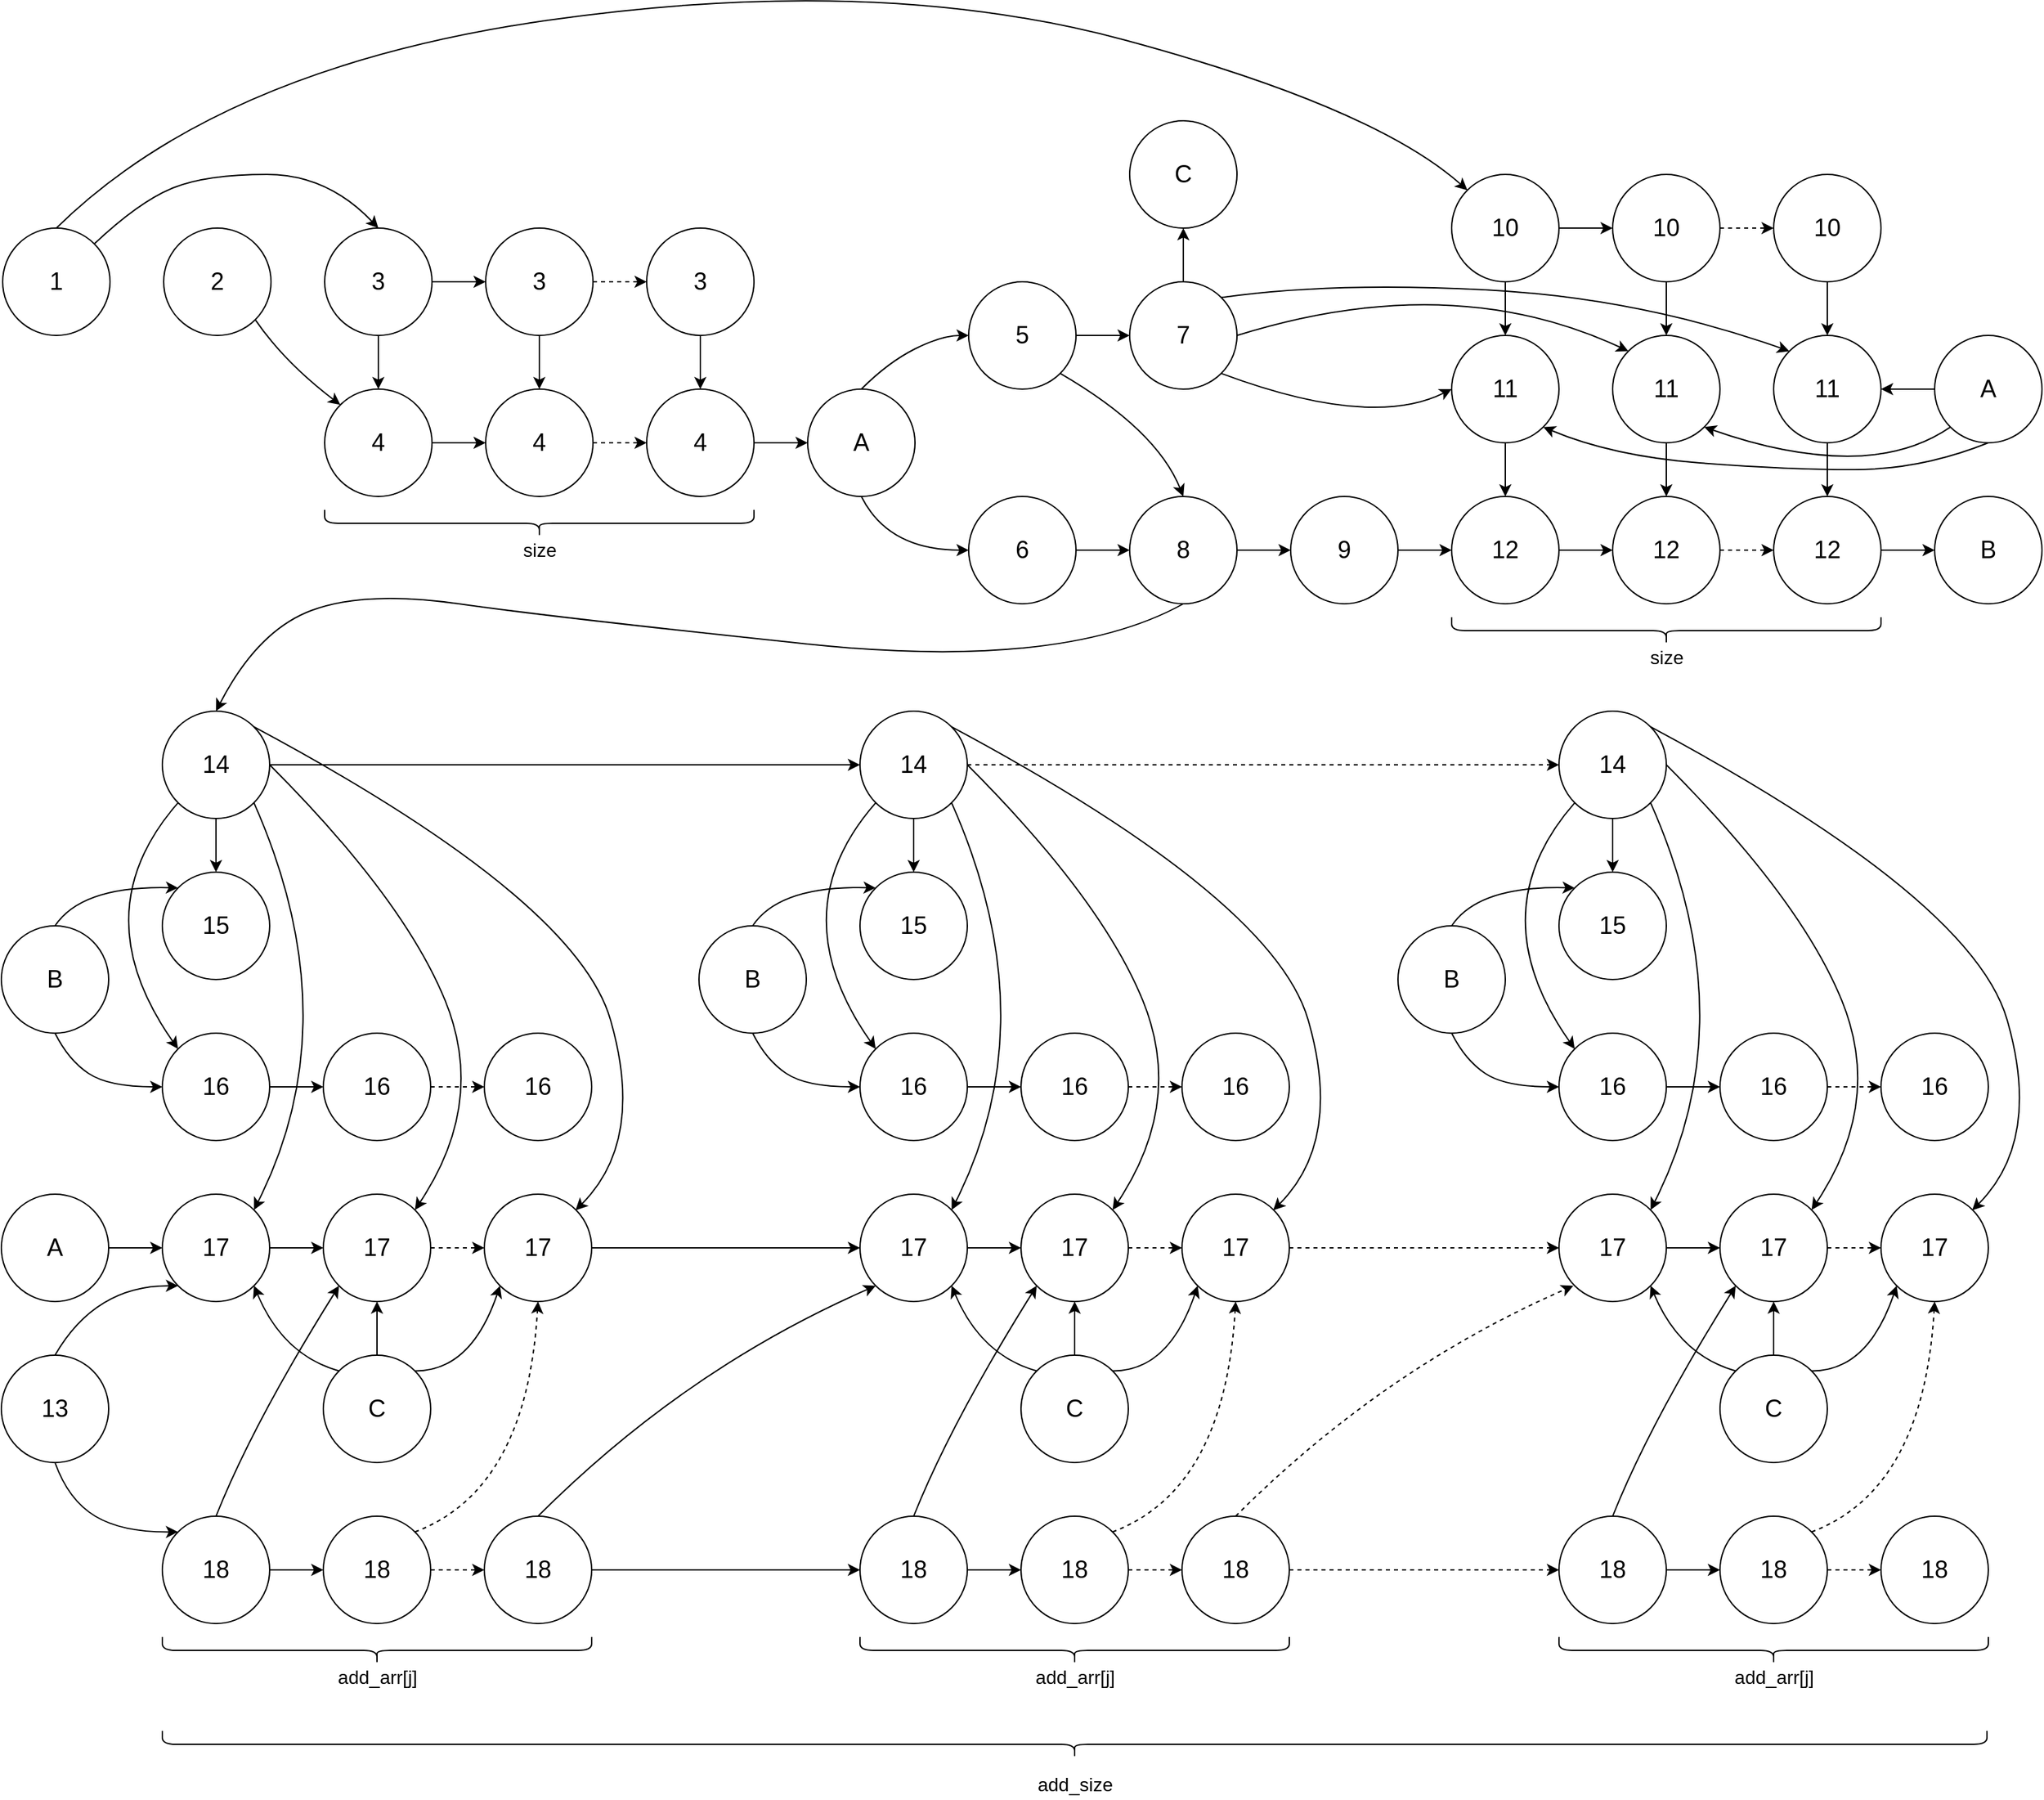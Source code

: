 <mxfile>
    <diagram id="mjE3_6x84lr5K6ycvyX4" name="Page-1">
        <mxGraphModel dx="1122" dy="555" grid="1" gridSize="10" guides="1" tooltips="1" connect="1" arrows="1" fold="1" page="1" pageScale="1" pageWidth="1654" pageHeight="2336" math="0" shadow="0">
            <root>
                <mxCell id="0"/>
                <mxCell id="1" parent="0"/>
                <mxCell id="4" value="&lt;font style=&quot;font-size: 18px&quot;&gt;1&lt;/font&gt;" style="ellipse;whiteSpace=wrap;html=1;aspect=fixed;strokeWidth=1;" vertex="1" parent="1">
                    <mxGeometry x="68" y="480" width="80" height="80" as="geometry"/>
                </mxCell>
                <mxCell id="6" value="&lt;font style=&quot;font-size: 18px&quot;&gt;2&lt;/font&gt;" style="ellipse;whiteSpace=wrap;html=1;aspect=fixed;strokeWidth=1;" vertex="1" parent="1">
                    <mxGeometry x="188" y="480" width="80" height="80" as="geometry"/>
                </mxCell>
                <mxCell id="60" style="edgeStyle=orthogonalEdgeStyle;rounded=0;orthogonalLoop=1;jettySize=auto;html=1;exitX=0.5;exitY=1;exitDx=0;exitDy=0;entryX=0.5;entryY=0;entryDx=0;entryDy=0;" edge="1" parent="1" source="7" target="12">
                    <mxGeometry relative="1" as="geometry"/>
                </mxCell>
                <mxCell id="64" style="edgeStyle=orthogonalEdgeStyle;rounded=0;orthogonalLoop=1;jettySize=auto;html=1;exitX=1;exitY=0.5;exitDx=0;exitDy=0;entryX=0;entryY=0.5;entryDx=0;entryDy=0;" edge="1" parent="1" source="7" target="56">
                    <mxGeometry relative="1" as="geometry"/>
                </mxCell>
                <mxCell id="7" value="&lt;font style=&quot;font-size: 18px&quot;&gt;3&lt;/font&gt;" style="ellipse;whiteSpace=wrap;html=1;aspect=fixed;strokeWidth=1;" vertex="1" parent="1">
                    <mxGeometry x="308" y="480" width="80" height="80" as="geometry"/>
                </mxCell>
                <mxCell id="61" style="edgeStyle=orthogonalEdgeStyle;rounded=0;orthogonalLoop=1;jettySize=auto;html=1;exitX=1;exitY=0.5;exitDx=0;exitDy=0;" edge="1" parent="1" source="12" target="57">
                    <mxGeometry relative="1" as="geometry"/>
                </mxCell>
                <mxCell id="12" value="&lt;font style=&quot;font-size: 18px&quot;&gt;4&lt;/font&gt;" style="ellipse;whiteSpace=wrap;html=1;aspect=fixed;strokeWidth=1;" vertex="1" parent="1">
                    <mxGeometry x="308" y="600" width="80" height="80" as="geometry"/>
                </mxCell>
                <mxCell id="77" style="edgeStyle=orthogonalEdgeStyle;rounded=0;orthogonalLoop=1;jettySize=auto;html=1;exitX=1;exitY=0.5;exitDx=0;exitDy=0;entryX=0;entryY=0.5;entryDx=0;entryDy=0;" edge="1" parent="1" source="15" target="20">
                    <mxGeometry relative="1" as="geometry"/>
                </mxCell>
                <mxCell id="15" value="&lt;font style=&quot;font-size: 18px&quot;&gt;5&lt;/font&gt;" style="ellipse;whiteSpace=wrap;html=1;aspect=fixed;strokeWidth=1;" vertex="1" parent="1">
                    <mxGeometry x="788" y="520" width="80" height="80" as="geometry"/>
                </mxCell>
                <mxCell id="78" style="edgeStyle=orthogonalEdgeStyle;rounded=0;orthogonalLoop=1;jettySize=auto;html=1;entryX=0;entryY=0.5;entryDx=0;entryDy=0;" edge="1" parent="1" source="17" target="25">
                    <mxGeometry relative="1" as="geometry"/>
                </mxCell>
                <mxCell id="17" value="&lt;font style=&quot;font-size: 18px&quot;&gt;6&lt;/font&gt;" style="ellipse;whiteSpace=wrap;html=1;aspect=fixed;strokeWidth=1;" vertex="1" parent="1">
                    <mxGeometry x="788" y="680" width="80" height="80" as="geometry"/>
                </mxCell>
                <mxCell id="137" style="edgeStyle=orthogonalEdgeStyle;rounded=0;orthogonalLoop=1;jettySize=auto;html=1;exitX=0.5;exitY=0;exitDx=0;exitDy=0;entryX=0.5;entryY=1;entryDx=0;entryDy=0;" edge="1" parent="1" source="20" target="136">
                    <mxGeometry relative="1" as="geometry"/>
                </mxCell>
                <mxCell id="20" value="&lt;font style=&quot;font-size: 18px&quot;&gt;7&lt;/font&gt;" style="ellipse;whiteSpace=wrap;html=1;aspect=fixed;strokeWidth=1;" vertex="1" parent="1">
                    <mxGeometry x="908" y="520" width="80" height="80" as="geometry"/>
                </mxCell>
                <mxCell id="101" style="edgeStyle=orthogonalEdgeStyle;rounded=0;orthogonalLoop=1;jettySize=auto;html=1;exitX=1;exitY=0.5;exitDx=0;exitDy=0;entryX=0;entryY=0.5;entryDx=0;entryDy=0;" edge="1" parent="1" source="22" target="32">
                    <mxGeometry relative="1" as="geometry"/>
                </mxCell>
                <mxCell id="22" value="&lt;font style=&quot;font-size: 18px&quot;&gt;9&lt;/font&gt;" style="ellipse;whiteSpace=wrap;html=1;aspect=fixed;strokeWidth=1;" vertex="1" parent="1">
                    <mxGeometry x="1028" y="680" width="80" height="80" as="geometry"/>
                </mxCell>
                <mxCell id="82" style="edgeStyle=orthogonalEdgeStyle;rounded=0;orthogonalLoop=1;jettySize=auto;html=1;exitX=1;exitY=0.5;exitDx=0;exitDy=0;entryX=0;entryY=0.5;entryDx=0;entryDy=0;" edge="1" parent="1" source="25" target="22">
                    <mxGeometry relative="1" as="geometry"/>
                </mxCell>
                <mxCell id="25" value="&lt;font style=&quot;font-size: 18px&quot;&gt;8&lt;/font&gt;" style="ellipse;whiteSpace=wrap;html=1;aspect=fixed;strokeWidth=1;" vertex="1" parent="1">
                    <mxGeometry x="908" y="680" width="80" height="80" as="geometry"/>
                </mxCell>
                <mxCell id="83" style="edgeStyle=orthogonalEdgeStyle;rounded=0;orthogonalLoop=1;jettySize=auto;html=1;exitX=0.5;exitY=1;exitDx=0;exitDy=0;entryX=0.5;entryY=0;entryDx=0;entryDy=0;" edge="1" parent="1" source="27" target="29">
                    <mxGeometry relative="1" as="geometry"/>
                </mxCell>
                <mxCell id="95" style="edgeStyle=orthogonalEdgeStyle;rounded=0;orthogonalLoop=1;jettySize=auto;html=1;exitX=1;exitY=0.5;exitDx=0;exitDy=0;entryX=0;entryY=0.5;entryDx=0;entryDy=0;" edge="1" parent="1" source="27" target="86">
                    <mxGeometry relative="1" as="geometry"/>
                </mxCell>
                <mxCell id="27" value="&lt;font style=&quot;font-size: 18px&quot;&gt;10&lt;/font&gt;" style="ellipse;whiteSpace=wrap;html=1;aspect=fixed;strokeWidth=1;" vertex="1" parent="1">
                    <mxGeometry x="1148" y="440" width="80" height="80" as="geometry"/>
                </mxCell>
                <mxCell id="84" style="edgeStyle=orthogonalEdgeStyle;rounded=0;orthogonalLoop=1;jettySize=auto;html=1;exitX=0.5;exitY=1;exitDx=0;exitDy=0;entryX=0.5;entryY=0;entryDx=0;entryDy=0;" edge="1" parent="1" source="29" target="32">
                    <mxGeometry relative="1" as="geometry"/>
                </mxCell>
                <mxCell id="29" value="&lt;font style=&quot;font-size: 18px&quot;&gt;11&lt;/font&gt;" style="ellipse;whiteSpace=wrap;html=1;aspect=fixed;strokeWidth=1;" vertex="1" parent="1">
                    <mxGeometry x="1148" y="560" width="80" height="80" as="geometry"/>
                </mxCell>
                <mxCell id="97" style="edgeStyle=orthogonalEdgeStyle;rounded=0;orthogonalLoop=1;jettySize=auto;html=1;exitX=1;exitY=0.5;exitDx=0;exitDy=0;entryX=0;entryY=0.5;entryDx=0;entryDy=0;" edge="1" parent="1" source="32" target="89">
                    <mxGeometry relative="1" as="geometry"/>
                </mxCell>
                <mxCell id="32" value="&lt;font style=&quot;font-size: 18px&quot;&gt;12&lt;/font&gt;" style="ellipse;whiteSpace=wrap;html=1;aspect=fixed;strokeWidth=1;" vertex="1" parent="1">
                    <mxGeometry x="1148" y="680" width="80" height="80" as="geometry"/>
                </mxCell>
                <mxCell id="124" style="edgeStyle=orthogonalEdgeStyle;rounded=0;orthogonalLoop=1;jettySize=auto;html=1;exitX=0.5;exitY=1;exitDx=0;exitDy=0;entryX=0.5;entryY=0;entryDx=0;entryDy=0;" edge="1" parent="1" source="36" target="40">
                    <mxGeometry relative="1" as="geometry"/>
                </mxCell>
                <mxCell id="203" style="edgeStyle=orthogonalEdgeStyle;rounded=0;orthogonalLoop=1;jettySize=auto;html=1;exitX=1;exitY=0.5;exitDx=0;exitDy=0;entryX=0;entryY=0.5;entryDx=0;entryDy=0;" edge="1" parent="1" source="36" target="166">
                    <mxGeometry relative="1" as="geometry"/>
                </mxCell>
                <mxCell id="36" value="&lt;font style=&quot;font-size: 18px&quot;&gt;14&lt;/font&gt;" style="ellipse;whiteSpace=wrap;html=1;aspect=fixed;strokeWidth=1;" vertex="1" parent="1">
                    <mxGeometry x="187" y="840" width="80" height="80" as="geometry"/>
                </mxCell>
                <mxCell id="39" value="&lt;font style=&quot;font-size: 18px&quot;&gt;13&lt;/font&gt;" style="ellipse;whiteSpace=wrap;html=1;aspect=fixed;strokeWidth=1;" vertex="1" parent="1">
                    <mxGeometry x="67" y="1320" width="80" height="80" as="geometry"/>
                </mxCell>
                <mxCell id="40" value="&lt;font style=&quot;font-size: 18px&quot;&gt;15&lt;/font&gt;" style="ellipse;whiteSpace=wrap;html=1;aspect=fixed;strokeWidth=1;" vertex="1" parent="1">
                    <mxGeometry x="187" y="960" width="80" height="80" as="geometry"/>
                </mxCell>
                <mxCell id="147" style="edgeStyle=orthogonalEdgeStyle;rounded=0;orthogonalLoop=1;jettySize=auto;html=1;exitX=1;exitY=0.5;exitDx=0;exitDy=0;entryX=0;entryY=0.5;entryDx=0;entryDy=0;" edge="1" parent="1" source="41" target="145">
                    <mxGeometry relative="1" as="geometry"/>
                </mxCell>
                <mxCell id="41" value="&lt;font style=&quot;font-size: 18px&quot;&gt;16&lt;/font&gt;" style="ellipse;whiteSpace=wrap;html=1;aspect=fixed;strokeWidth=1;" vertex="1" parent="1">
                    <mxGeometry x="187" y="1080" width="80" height="80" as="geometry"/>
                </mxCell>
                <mxCell id="133" style="edgeStyle=orthogonalEdgeStyle;rounded=0;orthogonalLoop=1;jettySize=auto;html=1;exitX=1;exitY=0.5;exitDx=0;exitDy=0;entryX=0;entryY=0.5;entryDx=0;entryDy=0;" edge="1" parent="1" source="42" target="126">
                    <mxGeometry relative="1" as="geometry"/>
                </mxCell>
                <mxCell id="42" value="&lt;font style=&quot;font-size: 18px&quot;&gt;17&lt;/font&gt;" style="ellipse;whiteSpace=wrap;html=1;aspect=fixed;strokeWidth=1;" vertex="1" parent="1">
                    <mxGeometry x="187" y="1200" width="80" height="80" as="geometry"/>
                </mxCell>
                <mxCell id="156" style="edgeStyle=orthogonalEdgeStyle;rounded=0;orthogonalLoop=1;jettySize=auto;html=1;exitX=1;exitY=0.5;exitDx=0;exitDy=0;entryX=0;entryY=0.5;entryDx=0;entryDy=0;" edge="1" parent="1" source="43" target="127">
                    <mxGeometry relative="1" as="geometry"/>
                </mxCell>
                <mxCell id="43" value="&lt;font style=&quot;font-size: 18px&quot;&gt;18&lt;/font&gt;" style="ellipse;whiteSpace=wrap;html=1;aspect=fixed;strokeWidth=1;" vertex="1" parent="1">
                    <mxGeometry x="187" y="1440" width="80" height="80" as="geometry"/>
                </mxCell>
                <mxCell id="63" style="edgeStyle=orthogonalEdgeStyle;rounded=0;orthogonalLoop=1;jettySize=auto;html=1;exitX=0.5;exitY=1;exitDx=0;exitDy=0;entryX=0.5;entryY=0;entryDx=0;entryDy=0;" edge="1" parent="1" source="56" target="57">
                    <mxGeometry relative="1" as="geometry"/>
                </mxCell>
                <mxCell id="65" style="edgeStyle=orthogonalEdgeStyle;rounded=0;orthogonalLoop=1;jettySize=auto;html=1;exitX=1;exitY=0.5;exitDx=0;exitDy=0;entryX=0;entryY=0.5;entryDx=0;entryDy=0;dashed=1;" edge="1" parent="1" source="56" target="58">
                    <mxGeometry relative="1" as="geometry"/>
                </mxCell>
                <mxCell id="56" value="&lt;font style=&quot;font-size: 18px&quot;&gt;3&lt;/font&gt;" style="ellipse;whiteSpace=wrap;html=1;aspect=fixed;strokeWidth=1;" vertex="1" parent="1">
                    <mxGeometry x="428" y="480" width="80" height="80" as="geometry"/>
                </mxCell>
                <mxCell id="66" style="edgeStyle=orthogonalEdgeStyle;rounded=0;orthogonalLoop=1;jettySize=auto;html=1;exitX=1;exitY=0.5;exitDx=0;exitDy=0;entryX=0;entryY=0.5;entryDx=0;entryDy=0;dashed=1;" edge="1" parent="1" source="57" target="59">
                    <mxGeometry relative="1" as="geometry"/>
                </mxCell>
                <mxCell id="57" value="&lt;font style=&quot;font-size: 18px&quot;&gt;4&lt;/font&gt;" style="ellipse;whiteSpace=wrap;html=1;aspect=fixed;strokeWidth=1;" vertex="1" parent="1">
                    <mxGeometry x="428" y="600" width="80" height="80" as="geometry"/>
                </mxCell>
                <mxCell id="62" style="edgeStyle=orthogonalEdgeStyle;rounded=0;orthogonalLoop=1;jettySize=auto;html=1;exitX=0.5;exitY=1;exitDx=0;exitDy=0;entryX=0.5;entryY=0;entryDx=0;entryDy=0;" edge="1" parent="1" source="58" target="59">
                    <mxGeometry relative="1" as="geometry"/>
                </mxCell>
                <mxCell id="58" value="&lt;font style=&quot;font-size: 18px&quot;&gt;3&lt;/font&gt;" style="ellipse;whiteSpace=wrap;html=1;aspect=fixed;strokeWidth=1;" vertex="1" parent="1">
                    <mxGeometry x="548" y="480" width="80" height="80" as="geometry"/>
                </mxCell>
                <mxCell id="71" style="edgeStyle=orthogonalEdgeStyle;rounded=0;orthogonalLoop=1;jettySize=auto;html=1;exitX=1;exitY=0.5;exitDx=0;exitDy=0;entryX=0;entryY=0.5;entryDx=0;entryDy=0;" edge="1" parent="1" source="59" target="70">
                    <mxGeometry relative="1" as="geometry"/>
                </mxCell>
                <mxCell id="59" value="&lt;font style=&quot;font-size: 18px&quot;&gt;4&lt;/font&gt;" style="ellipse;whiteSpace=wrap;html=1;aspect=fixed;strokeWidth=1;" vertex="1" parent="1">
                    <mxGeometry x="548" y="600" width="80" height="80" as="geometry"/>
                </mxCell>
                <mxCell id="67" value="" style="shape=curlyBracket;whiteSpace=wrap;html=1;rounded=1;direction=north;" vertex="1" parent="1">
                    <mxGeometry x="308" y="690" width="320" height="20" as="geometry"/>
                </mxCell>
                <mxCell id="68" value="&lt;font style=&quot;font-size: 14px&quot;&gt;size&lt;/font&gt;" style="text;html=1;align=center;verticalAlign=middle;resizable=0;points=[];autosize=1;strokeColor=none;" vertex="1" parent="1">
                    <mxGeometry x="448" y="710" width="40" height="20" as="geometry"/>
                </mxCell>
                <mxCell id="69" value="" style="curved=1;endArrow=classic;html=1;entryX=0;entryY=0;entryDx=0;entryDy=0;exitX=1;exitY=1;exitDx=0;exitDy=0;" edge="1" parent="1" source="6" target="12">
                    <mxGeometry width="50" height="50" relative="1" as="geometry">
                        <mxPoint x="218" y="680" as="sourcePoint"/>
                        <mxPoint x="268" y="630" as="targetPoint"/>
                        <Array as="points">
                            <mxPoint x="278" y="580"/>
                        </Array>
                    </mxGeometry>
                </mxCell>
                <mxCell id="70" value="&lt;span style=&quot;font-size: 18px&quot;&gt;A&lt;/span&gt;" style="ellipse;whiteSpace=wrap;html=1;aspect=fixed;strokeWidth=1;" vertex="1" parent="1">
                    <mxGeometry x="668" y="600" width="80" height="80" as="geometry"/>
                </mxCell>
                <mxCell id="73" value="" style="curved=1;endArrow=classic;html=1;entryX=0.5;entryY=0;entryDx=0;entryDy=0;exitX=1;exitY=0;exitDx=0;exitDy=0;" edge="1" parent="1" source="4" target="7">
                    <mxGeometry width="50" height="50" relative="1" as="geometry">
                        <mxPoint x="150" y="492" as="sourcePoint"/>
                        <mxPoint x="206.436" y="453.436" as="targetPoint"/>
                        <Array as="points">
                            <mxPoint x="170" y="460"/>
                            <mxPoint x="220" y="440"/>
                            <mxPoint x="310" y="440"/>
                        </Array>
                    </mxGeometry>
                </mxCell>
                <mxCell id="132" style="edgeStyle=orthogonalEdgeStyle;rounded=0;orthogonalLoop=1;jettySize=auto;html=1;exitX=1;exitY=0.5;exitDx=0;exitDy=0;entryX=0;entryY=0.5;entryDx=0;entryDy=0;" edge="1" parent="1" source="74" target="42">
                    <mxGeometry relative="1" as="geometry"/>
                </mxCell>
                <mxCell id="74" value="&lt;span style=&quot;font-size: 18px&quot;&gt;A&lt;/span&gt;" style="ellipse;whiteSpace=wrap;html=1;aspect=fixed;strokeWidth=1;" vertex="1" parent="1">
                    <mxGeometry x="67" y="1200" width="80" height="80" as="geometry"/>
                </mxCell>
                <mxCell id="75" value="" style="curved=1;endArrow=classic;html=1;entryX=0;entryY=0.5;entryDx=0;entryDy=0;exitX=0.5;exitY=0;exitDx=0;exitDy=0;" edge="1" parent="1" source="70" target="15">
                    <mxGeometry width="50" height="50" relative="1" as="geometry">
                        <mxPoint x="688" y="490" as="sourcePoint"/>
                        <mxPoint x="928" y="490" as="targetPoint"/>
                        <Array as="points">
                            <mxPoint x="728" y="580"/>
                            <mxPoint x="768" y="560"/>
                        </Array>
                    </mxGeometry>
                </mxCell>
                <mxCell id="76" value="" style="curved=1;endArrow=classic;html=1;entryX=0;entryY=0.5;entryDx=0;entryDy=0;exitX=0.5;exitY=1;exitDx=0;exitDy=0;" edge="1" parent="1" source="70" target="17">
                    <mxGeometry width="50" height="50" relative="1" as="geometry">
                        <mxPoint x="708" y="750" as="sourcePoint"/>
                        <mxPoint x="788" y="710" as="targetPoint"/>
                        <Array as="points">
                            <mxPoint x="728" y="720"/>
                        </Array>
                    </mxGeometry>
                </mxCell>
                <mxCell id="81" value="" style="curved=1;endArrow=classic;html=1;entryX=0.5;entryY=0;entryDx=0;entryDy=0;exitX=1;exitY=1;exitDx=0;exitDy=0;" edge="1" parent="1" source="15" target="25">
                    <mxGeometry width="50" height="50" relative="1" as="geometry">
                        <mxPoint x="908" y="650" as="sourcePoint"/>
                        <mxPoint x="988" y="610" as="targetPoint"/>
                        <Array as="points">
                            <mxPoint x="928" y="630"/>
                        </Array>
                    </mxGeometry>
                </mxCell>
                <mxCell id="85" style="edgeStyle=orthogonalEdgeStyle;rounded=0;orthogonalLoop=1;jettySize=auto;html=1;exitX=0.5;exitY=1;exitDx=0;exitDy=0;entryX=0.5;entryY=0;entryDx=0;entryDy=0;" edge="1" parent="1" source="86" target="88">
                    <mxGeometry relative="1" as="geometry"/>
                </mxCell>
                <mxCell id="96" style="edgeStyle=orthogonalEdgeStyle;rounded=0;orthogonalLoop=1;jettySize=auto;html=1;exitX=1;exitY=0.5;exitDx=0;exitDy=0;entryX=0;entryY=0.5;entryDx=0;entryDy=0;dashed=1;" edge="1" parent="1" source="86" target="91">
                    <mxGeometry relative="1" as="geometry"/>
                </mxCell>
                <mxCell id="86" value="&lt;font style=&quot;font-size: 18px&quot;&gt;10&lt;/font&gt;" style="ellipse;whiteSpace=wrap;html=1;aspect=fixed;strokeWidth=1;" vertex="1" parent="1">
                    <mxGeometry x="1268" y="440" width="80" height="80" as="geometry"/>
                </mxCell>
                <mxCell id="87" style="edgeStyle=orthogonalEdgeStyle;rounded=0;orthogonalLoop=1;jettySize=auto;html=1;exitX=0.5;exitY=1;exitDx=0;exitDy=0;entryX=0.5;entryY=0;entryDx=0;entryDy=0;" edge="1" parent="1" source="88" target="89">
                    <mxGeometry relative="1" as="geometry"/>
                </mxCell>
                <mxCell id="88" value="&lt;font style=&quot;font-size: 18px&quot;&gt;11&lt;/font&gt;" style="ellipse;whiteSpace=wrap;html=1;aspect=fixed;strokeWidth=1;" vertex="1" parent="1">
                    <mxGeometry x="1268" y="560" width="80" height="80" as="geometry"/>
                </mxCell>
                <mxCell id="98" style="edgeStyle=orthogonalEdgeStyle;rounded=0;orthogonalLoop=1;jettySize=auto;html=1;exitX=1;exitY=0.5;exitDx=0;exitDy=0;entryX=0;entryY=0.5;entryDx=0;entryDy=0;dashed=1;" edge="1" parent="1" source="89" target="94">
                    <mxGeometry relative="1" as="geometry"/>
                </mxCell>
                <mxCell id="89" value="&lt;font style=&quot;font-size: 18px&quot;&gt;12&lt;/font&gt;" style="ellipse;whiteSpace=wrap;html=1;aspect=fixed;strokeWidth=1;" vertex="1" parent="1">
                    <mxGeometry x="1268" y="680" width="80" height="80" as="geometry"/>
                </mxCell>
                <mxCell id="90" style="edgeStyle=orthogonalEdgeStyle;rounded=0;orthogonalLoop=1;jettySize=auto;html=1;exitX=0.5;exitY=1;exitDx=0;exitDy=0;entryX=0.5;entryY=0;entryDx=0;entryDy=0;" edge="1" parent="1" source="91" target="93">
                    <mxGeometry relative="1" as="geometry"/>
                </mxCell>
                <mxCell id="91" value="&lt;font style=&quot;font-size: 18px&quot;&gt;10&lt;/font&gt;" style="ellipse;whiteSpace=wrap;html=1;aspect=fixed;strokeWidth=1;" vertex="1" parent="1">
                    <mxGeometry x="1388" y="440" width="80" height="80" as="geometry"/>
                </mxCell>
                <mxCell id="92" style="edgeStyle=orthogonalEdgeStyle;rounded=0;orthogonalLoop=1;jettySize=auto;html=1;exitX=0.5;exitY=1;exitDx=0;exitDy=0;entryX=0.5;entryY=0;entryDx=0;entryDy=0;" edge="1" parent="1" source="93" target="94">
                    <mxGeometry relative="1" as="geometry"/>
                </mxCell>
                <mxCell id="93" value="&lt;font style=&quot;font-size: 18px&quot;&gt;11&lt;/font&gt;" style="ellipse;whiteSpace=wrap;html=1;aspect=fixed;strokeWidth=1;" vertex="1" parent="1">
                    <mxGeometry x="1388" y="560" width="80" height="80" as="geometry"/>
                </mxCell>
                <mxCell id="100" style="edgeStyle=orthogonalEdgeStyle;rounded=0;orthogonalLoop=1;jettySize=auto;html=1;exitX=1;exitY=0.5;exitDx=0;exitDy=0;entryX=0;entryY=0.5;entryDx=0;entryDy=0;" edge="1" parent="1" source="94" target="99">
                    <mxGeometry relative="1" as="geometry"/>
                </mxCell>
                <mxCell id="94" value="&lt;font style=&quot;font-size: 18px&quot;&gt;12&lt;/font&gt;" style="ellipse;whiteSpace=wrap;html=1;aspect=fixed;strokeWidth=1;" vertex="1" parent="1">
                    <mxGeometry x="1388" y="680" width="80" height="80" as="geometry"/>
                </mxCell>
                <mxCell id="99" value="&lt;span style=&quot;font-size: 18px&quot;&gt;B&lt;/span&gt;" style="ellipse;whiteSpace=wrap;html=1;aspect=fixed;strokeWidth=1;" vertex="1" parent="1">
                    <mxGeometry x="1508" y="680" width="80" height="80" as="geometry"/>
                </mxCell>
                <mxCell id="102" value="" style="shape=curlyBracket;whiteSpace=wrap;html=1;rounded=1;direction=north;" vertex="1" parent="1">
                    <mxGeometry x="1148" y="770" width="320" height="20" as="geometry"/>
                </mxCell>
                <mxCell id="103" value="&lt;font style=&quot;font-size: 14px&quot;&gt;size&lt;/font&gt;" style="text;html=1;align=center;verticalAlign=middle;resizable=0;points=[];autosize=1;strokeColor=none;" vertex="1" parent="1">
                    <mxGeometry x="1288" y="790" width="40" height="20" as="geometry"/>
                </mxCell>
                <mxCell id="104" value="" style="curved=1;endArrow=classic;html=1;entryX=0;entryY=0;entryDx=0;entryDy=0;exitX=0.5;exitY=0;exitDx=0;exitDy=0;" edge="1" parent="1" source="4" target="27">
                    <mxGeometry width="50" height="50" relative="1" as="geometry">
                        <mxPoint x="740" y="588.28" as="sourcePoint"/>
                        <mxPoint x="980" y="588.28" as="targetPoint"/>
                        <Array as="points">
                            <mxPoint x="230" y="360"/>
                            <mxPoint x="720" y="290"/>
                            <mxPoint x="1090" y="390"/>
                        </Array>
                    </mxGeometry>
                </mxCell>
                <mxCell id="108" style="edgeStyle=orthogonalEdgeStyle;rounded=0;orthogonalLoop=1;jettySize=auto;html=1;exitX=0;exitY=0.5;exitDx=0;exitDy=0;entryX=1;entryY=0.5;entryDx=0;entryDy=0;" edge="1" parent="1" source="107" target="93">
                    <mxGeometry relative="1" as="geometry"/>
                </mxCell>
                <mxCell id="107" value="&lt;span style=&quot;font-size: 18px&quot;&gt;A&lt;/span&gt;" style="ellipse;whiteSpace=wrap;html=1;aspect=fixed;strokeWidth=1;" vertex="1" parent="1">
                    <mxGeometry x="1508" y="560" width="80" height="80" as="geometry"/>
                </mxCell>
                <mxCell id="110" value="" style="curved=1;endArrow=classic;html=1;entryX=1;entryY=1;entryDx=0;entryDy=0;exitX=0;exitY=1;exitDx=0;exitDy=0;" edge="1" parent="1" source="107" target="88">
                    <mxGeometry width="50" height="50" relative="1" as="geometry">
                        <mxPoint x="1488.004" y="650.004" as="sourcePoint"/>
                        <mxPoint x="1579.72" y="741.72" as="targetPoint"/>
                        <Array as="points">
                            <mxPoint x="1488" y="650"/>
                            <mxPoint x="1398" y="650"/>
                        </Array>
                    </mxGeometry>
                </mxCell>
                <mxCell id="111" value="" style="curved=1;endArrow=classic;html=1;entryX=1;entryY=1;entryDx=0;entryDy=0;exitX=0.5;exitY=1;exitDx=0;exitDy=0;" edge="1" parent="1" source="107" target="29">
                    <mxGeometry width="50" height="50" relative="1" as="geometry">
                        <mxPoint x="1529.716" y="638.284" as="sourcePoint"/>
                        <mxPoint x="1358" y="610" as="targetPoint"/>
                        <Array as="points">
                            <mxPoint x="1498" y="660"/>
                            <mxPoint x="1398" y="660"/>
                            <mxPoint x="1268" y="650"/>
                        </Array>
                    </mxGeometry>
                </mxCell>
                <mxCell id="113" value="" style="curved=1;endArrow=classic;html=1;entryX=0;entryY=0;entryDx=0;entryDy=0;exitX=1;exitY=0;exitDx=0;exitDy=0;" edge="1" parent="1" source="20" target="93">
                    <mxGeometry width="50" height="50" relative="1" as="geometry">
                        <mxPoint x="1002.004" y="540.004" as="sourcePoint"/>
                        <mxPoint x="1093.72" y="631.72" as="targetPoint"/>
                        <Array as="points">
                            <mxPoint x="1058" y="520"/>
                            <mxPoint x="1288" y="532"/>
                        </Array>
                    </mxGeometry>
                </mxCell>
                <mxCell id="115" value="" style="curved=1;endArrow=classic;html=1;entryX=0;entryY=0;entryDx=0;entryDy=0;exitX=1;exitY=0.5;exitDx=0;exitDy=0;" edge="1" parent="1" source="20" target="88">
                    <mxGeometry width="50" height="50" relative="1" as="geometry">
                        <mxPoint x="1008" y="630" as="sourcePoint"/>
                        <mxPoint x="1099.716" y="721.716" as="targetPoint"/>
                        <Array as="points">
                            <mxPoint x="1148" y="510"/>
                        </Array>
                    </mxGeometry>
                </mxCell>
                <mxCell id="117" value="" style="curved=1;endArrow=classic;html=1;entryX=0;entryY=0.5;entryDx=0;entryDy=0;exitX=1;exitY=1;exitDx=0;exitDy=0;" edge="1" parent="1" source="20" target="29">
                    <mxGeometry width="50" height="50" relative="1" as="geometry">
                        <mxPoint x="1016.284" y="588.284" as="sourcePoint"/>
                        <mxPoint x="1108" y="680" as="targetPoint"/>
                        <Array as="points">
                            <mxPoint x="1088" y="630"/>
                        </Array>
                    </mxGeometry>
                </mxCell>
                <mxCell id="125" value="&lt;span style=&quot;font-size: 18px&quot;&gt;B&lt;/span&gt;" style="ellipse;whiteSpace=wrap;html=1;aspect=fixed;strokeWidth=1;" vertex="1" parent="1">
                    <mxGeometry x="67" y="1000" width="80" height="80" as="geometry"/>
                </mxCell>
                <mxCell id="135" style="edgeStyle=orthogonalEdgeStyle;rounded=0;orthogonalLoop=1;jettySize=auto;html=1;exitX=1;exitY=0.5;exitDx=0;exitDy=0;entryX=0;entryY=0.5;entryDx=0;entryDy=0;dashed=1;" edge="1" parent="1" source="126" target="128">
                    <mxGeometry relative="1" as="geometry"/>
                </mxCell>
                <mxCell id="126" value="&lt;font style=&quot;font-size: 18px&quot;&gt;17&lt;/font&gt;" style="ellipse;whiteSpace=wrap;html=1;aspect=fixed;strokeWidth=1;" vertex="1" parent="1">
                    <mxGeometry x="307" y="1200" width="80" height="80" as="geometry"/>
                </mxCell>
                <mxCell id="157" style="edgeStyle=orthogonalEdgeStyle;rounded=0;orthogonalLoop=1;jettySize=auto;html=1;exitX=1;exitY=0.5;exitDx=0;exitDy=0;entryX=0;entryY=0.5;entryDx=0;entryDy=0;dashed=1;" edge="1" parent="1" source="127" target="129">
                    <mxGeometry relative="1" as="geometry"/>
                </mxCell>
                <mxCell id="127" value="&lt;font style=&quot;font-size: 18px&quot;&gt;18&lt;/font&gt;" style="ellipse;whiteSpace=wrap;html=1;aspect=fixed;strokeWidth=1;" vertex="1" parent="1">
                    <mxGeometry x="307" y="1440" width="80" height="80" as="geometry"/>
                </mxCell>
                <mxCell id="204" style="edgeStyle=orthogonalEdgeStyle;rounded=0;orthogonalLoop=1;jettySize=auto;html=1;exitX=1;exitY=0.5;exitDx=0;exitDy=0;entryX=0;entryY=0.5;entryDx=0;entryDy=0;" edge="1" parent="1" source="128" target="172">
                    <mxGeometry relative="1" as="geometry"/>
                </mxCell>
                <mxCell id="128" value="&lt;font style=&quot;font-size: 18px&quot;&gt;17&lt;/font&gt;" style="ellipse;whiteSpace=wrap;html=1;aspect=fixed;strokeWidth=1;" vertex="1" parent="1">
                    <mxGeometry x="427" y="1200" width="80" height="80" as="geometry"/>
                </mxCell>
                <mxCell id="206" style="edgeStyle=orthogonalEdgeStyle;rounded=0;orthogonalLoop=1;jettySize=auto;html=1;exitX=1;exitY=0.5;exitDx=0;exitDy=0;entryX=0;entryY=0.5;entryDx=0;entryDy=0;" edge="1" parent="1" source="129" target="174">
                    <mxGeometry relative="1" as="geometry"/>
                </mxCell>
                <mxCell id="129" value="&lt;font style=&quot;font-size: 18px&quot;&gt;18&lt;/font&gt;" style="ellipse;whiteSpace=wrap;html=1;aspect=fixed;strokeWidth=1;" vertex="1" parent="1">
                    <mxGeometry x="427" y="1440" width="80" height="80" as="geometry"/>
                </mxCell>
                <mxCell id="130" value="" style="shape=curlyBracket;whiteSpace=wrap;html=1;rounded=1;direction=north;" vertex="1" parent="1">
                    <mxGeometry x="187" y="1530" width="320" height="20" as="geometry"/>
                </mxCell>
                <mxCell id="131" value="&lt;font style=&quot;font-size: 14px&quot;&gt;add_arr[j]&lt;/font&gt;" style="text;html=1;align=center;verticalAlign=middle;resizable=0;points=[];autosize=1;strokeColor=none;" vertex="1" parent="1">
                    <mxGeometry x="312" y="1550" width="70" height="20" as="geometry"/>
                </mxCell>
                <mxCell id="136" value="&lt;span style=&quot;font-size: 18px&quot;&gt;C&lt;/span&gt;" style="ellipse;whiteSpace=wrap;html=1;aspect=fixed;strokeWidth=1;" vertex="1" parent="1">
                    <mxGeometry x="908" y="400" width="80" height="80" as="geometry"/>
                </mxCell>
                <mxCell id="141" style="edgeStyle=orthogonalEdgeStyle;rounded=0;orthogonalLoop=1;jettySize=auto;html=1;exitX=0.5;exitY=0;exitDx=0;exitDy=0;entryX=0.5;entryY=1;entryDx=0;entryDy=0;" edge="1" parent="1" source="138" target="126">
                    <mxGeometry relative="1" as="geometry"/>
                </mxCell>
                <mxCell id="138" value="&lt;span style=&quot;font-size: 18px&quot;&gt;C&lt;/span&gt;" style="ellipse;whiteSpace=wrap;html=1;aspect=fixed;strokeWidth=1;" vertex="1" parent="1">
                    <mxGeometry x="307" y="1320" width="80" height="80" as="geometry"/>
                </mxCell>
                <mxCell id="140" value="" style="curved=1;endArrow=classic;html=1;entryX=1;entryY=1;entryDx=0;entryDy=0;exitX=0;exitY=0;exitDx=0;exitDy=0;" edge="1" parent="1" source="138" target="42">
                    <mxGeometry width="50" height="50" relative="1" as="geometry">
                        <mxPoint x="237" y="1350" as="sourcePoint"/>
                        <mxPoint x="317" y="1390" as="targetPoint"/>
                        <Array as="points">
                            <mxPoint x="277" y="1320"/>
                        </Array>
                    </mxGeometry>
                </mxCell>
                <mxCell id="142" value="" style="curved=1;endArrow=classic;html=1;entryX=0;entryY=1;entryDx=0;entryDy=0;exitX=1;exitY=0;exitDx=0;exitDy=0;" edge="1" parent="1" source="138" target="128">
                    <mxGeometry width="50" height="50" relative="1" as="geometry">
                        <mxPoint x="480.43" y="1363.43" as="sourcePoint"/>
                        <mxPoint x="416.999" y="1299.999" as="targetPoint"/>
                        <Array as="points">
                            <mxPoint x="417" y="1332"/>
                        </Array>
                    </mxGeometry>
                </mxCell>
                <mxCell id="144" value="" style="curved=1;endArrow=classic;html=1;entryX=0;entryY=0;entryDx=0;entryDy=0;exitX=0;exitY=1;exitDx=0;exitDy=0;" edge="1" parent="1" source="36" target="41">
                    <mxGeometry width="50" height="50" relative="1" as="geometry">
                        <mxPoint x="137" y="990" as="sourcePoint"/>
                        <mxPoint x="73.569" y="926.569" as="targetPoint"/>
                        <Array as="points">
                            <mxPoint x="127" y="990"/>
                        </Array>
                    </mxGeometry>
                </mxCell>
                <mxCell id="148" style="edgeStyle=orthogonalEdgeStyle;rounded=0;orthogonalLoop=1;jettySize=auto;html=1;exitX=1;exitY=0.5;exitDx=0;exitDy=0;entryX=0;entryY=0.5;entryDx=0;entryDy=0;dashed=1;" edge="1" parent="1" source="145" target="146">
                    <mxGeometry relative="1" as="geometry"/>
                </mxCell>
                <mxCell id="145" value="&lt;font style=&quot;font-size: 18px&quot;&gt;16&lt;/font&gt;" style="ellipse;whiteSpace=wrap;html=1;aspect=fixed;strokeWidth=1;" vertex="1" parent="1">
                    <mxGeometry x="307" y="1080" width="80" height="80" as="geometry"/>
                </mxCell>
                <mxCell id="146" value="&lt;font style=&quot;font-size: 18px&quot;&gt;16&lt;/font&gt;" style="ellipse;whiteSpace=wrap;html=1;aspect=fixed;strokeWidth=1;" vertex="1" parent="1">
                    <mxGeometry x="427" y="1080" width="80" height="80" as="geometry"/>
                </mxCell>
                <mxCell id="150" value="" style="curved=1;endArrow=classic;html=1;exitX=1;exitY=1;exitDx=0;exitDy=0;entryX=1;entryY=0;entryDx=0;entryDy=0;" edge="1" parent="1" source="36" target="42">
                    <mxGeometry width="50" height="50" relative="1" as="geometry">
                        <mxPoint x="297" y="1000" as="sourcePoint"/>
                        <mxPoint x="255" y="1220" as="targetPoint"/>
                        <Array as="points">
                            <mxPoint x="327" y="1070"/>
                        </Array>
                    </mxGeometry>
                </mxCell>
                <mxCell id="154" value="" style="curved=1;endArrow=classic;html=1;entryX=0;entryY=1;entryDx=0;entryDy=0;exitX=0.5;exitY=0;exitDx=0;exitDy=0;" edge="1" parent="1" source="39" target="42">
                    <mxGeometry width="50" height="50" relative="1" as="geometry">
                        <mxPoint x="187" y="1350" as="sourcePoint"/>
                        <mxPoint x="123.569" y="1286.569" as="targetPoint"/>
                        <Array as="points">
                            <mxPoint x="137" y="1268"/>
                        </Array>
                    </mxGeometry>
                </mxCell>
                <mxCell id="155" value="" style="curved=1;endArrow=classic;html=1;entryX=0;entryY=0;entryDx=0;entryDy=0;exitX=0.5;exitY=1;exitDx=0;exitDy=0;" edge="1" parent="1" source="39" target="43">
                    <mxGeometry width="50" height="50" relative="1" as="geometry">
                        <mxPoint x="87" y="1480" as="sourcePoint"/>
                        <mxPoint x="178.716" y="1428.284" as="targetPoint"/>
                        <Array as="points">
                            <mxPoint x="117" y="1428"/>
                            <mxPoint x="157" y="1452"/>
                        </Array>
                    </mxGeometry>
                </mxCell>
                <mxCell id="158" value="" style="curved=1;endArrow=classic;html=1;exitX=1;exitY=0;exitDx=0;exitDy=0;dashed=1;" edge="1" parent="1" source="127">
                    <mxGeometry width="50" height="50" relative="1" as="geometry">
                        <mxPoint x="417" y="1420" as="sourcePoint"/>
                        <mxPoint x="467" y="1280" as="targetPoint"/>
                        <Array as="points">
                            <mxPoint x="458.716" y="1420.284"/>
                        </Array>
                    </mxGeometry>
                </mxCell>
                <mxCell id="159" value="" style="curved=1;endArrow=classic;html=1;exitX=0.5;exitY=0;exitDx=0;exitDy=0;entryX=0;entryY=1;entryDx=0;entryDy=0;" edge="1" parent="1" source="43" target="126">
                    <mxGeometry width="50" height="50" relative="1" as="geometry">
                        <mxPoint x="257" y="1421.72" as="sourcePoint"/>
                        <mxPoint x="348.716" y="1250.004" as="targetPoint"/>
                        <Array as="points">
                            <mxPoint x="255" y="1370"/>
                        </Array>
                    </mxGeometry>
                </mxCell>
                <mxCell id="160" value="" style="curved=1;endArrow=classic;html=1;entryX=1;entryY=0;entryDx=0;entryDy=0;exitX=1;exitY=0.5;exitDx=0;exitDy=0;" edge="1" parent="1" source="36" target="126">
                    <mxGeometry width="50" height="50" relative="1" as="geometry">
                        <mxPoint x="267" y="895" as="sourcePoint"/>
                        <mxPoint x="397" y="1220" as="targetPoint"/>
                        <Array as="points">
                            <mxPoint x="367" y="980"/>
                            <mxPoint x="428.716" y="1131.716"/>
                        </Array>
                    </mxGeometry>
                </mxCell>
                <mxCell id="161" value="" style="curved=1;endArrow=classic;html=1;exitX=1;exitY=0;exitDx=0;exitDy=0;" edge="1" parent="1" source="36">
                    <mxGeometry width="50" height="50" relative="1" as="geometry">
                        <mxPoint x="407" y="1000" as="sourcePoint"/>
                        <mxPoint x="495" y="1212" as="targetPoint"/>
                        <Array as="points">
                            <mxPoint x="495" y="980"/>
                            <mxPoint x="547" y="1160"/>
                        </Array>
                    </mxGeometry>
                </mxCell>
                <mxCell id="163" value="" style="curved=1;endArrow=classic;html=1;entryX=0;entryY=0.5;entryDx=0;entryDy=0;exitX=0.5;exitY=1;exitDx=0;exitDy=0;" edge="1" parent="1" source="125" target="41">
                    <mxGeometry width="50" height="50" relative="1" as="geometry">
                        <mxPoint x="97" y="1110" as="sourcePoint"/>
                        <mxPoint x="97" y="1293.431" as="targetPoint"/>
                        <Array as="points">
                            <mxPoint x="117" y="1100"/>
                            <mxPoint x="147" y="1120"/>
                        </Array>
                    </mxGeometry>
                </mxCell>
                <mxCell id="164" value="" style="curved=1;endArrow=classic;html=1;entryX=0;entryY=0;entryDx=0;entryDy=0;exitX=0.5;exitY=0;exitDx=0;exitDy=0;" edge="1" parent="1" source="125" target="40">
                    <mxGeometry width="50" height="50" relative="1" as="geometry">
                        <mxPoint x="57" y="950" as="sourcePoint"/>
                        <mxPoint x="137" y="990" as="targetPoint"/>
                        <Array as="points">
                            <mxPoint x="127" y="970"/>
                        </Array>
                    </mxGeometry>
                </mxCell>
                <mxCell id="165" style="edgeStyle=orthogonalEdgeStyle;rounded=0;orthogonalLoop=1;jettySize=auto;html=1;exitX=0.5;exitY=1;exitDx=0;exitDy=0;entryX=0.5;entryY=0;entryDx=0;entryDy=0;" edge="1" source="166" target="168" parent="1">
                    <mxGeometry relative="1" as="geometry"/>
                </mxCell>
                <mxCell id="243" style="edgeStyle=orthogonalEdgeStyle;rounded=0;orthogonalLoop=1;jettySize=auto;html=1;exitX=1;exitY=0.5;exitDx=0;exitDy=0;entryX=0;entryY=0.5;entryDx=0;entryDy=0;dashed=1;" edge="1" parent="1" source="166" target="208">
                    <mxGeometry relative="1" as="geometry"/>
                </mxCell>
                <mxCell id="166" value="&lt;font style=&quot;font-size: 18px&quot;&gt;14&lt;/font&gt;" style="ellipse;whiteSpace=wrap;html=1;aspect=fixed;strokeWidth=1;" vertex="1" parent="1">
                    <mxGeometry x="707" y="840" width="80" height="80" as="geometry"/>
                </mxCell>
                <mxCell id="168" value="&lt;font style=&quot;font-size: 18px&quot;&gt;15&lt;/font&gt;" style="ellipse;whiteSpace=wrap;html=1;aspect=fixed;strokeWidth=1;" vertex="1" parent="1">
                    <mxGeometry x="707" y="960" width="80" height="80" as="geometry"/>
                </mxCell>
                <mxCell id="169" style="edgeStyle=orthogonalEdgeStyle;rounded=0;orthogonalLoop=1;jettySize=auto;html=1;exitX=1;exitY=0.5;exitDx=0;exitDy=0;entryX=0;entryY=0.5;entryDx=0;entryDy=0;" edge="1" source="170" target="192" parent="1">
                    <mxGeometry relative="1" as="geometry"/>
                </mxCell>
                <mxCell id="170" value="&lt;font style=&quot;font-size: 18px&quot;&gt;16&lt;/font&gt;" style="ellipse;whiteSpace=wrap;html=1;aspect=fixed;strokeWidth=1;" vertex="1" parent="1">
                    <mxGeometry x="707" y="1080" width="80" height="80" as="geometry"/>
                </mxCell>
                <mxCell id="171" style="edgeStyle=orthogonalEdgeStyle;rounded=0;orthogonalLoop=1;jettySize=auto;html=1;exitX=1;exitY=0.5;exitDx=0;exitDy=0;entryX=0;entryY=0.5;entryDx=0;entryDy=0;" edge="1" source="172" target="179" parent="1">
                    <mxGeometry relative="1" as="geometry"/>
                </mxCell>
                <mxCell id="172" value="&lt;font style=&quot;font-size: 18px&quot;&gt;17&lt;/font&gt;" style="ellipse;whiteSpace=wrap;html=1;aspect=fixed;strokeWidth=1;" vertex="1" parent="1">
                    <mxGeometry x="707" y="1200" width="80" height="80" as="geometry"/>
                </mxCell>
                <mxCell id="173" style="edgeStyle=orthogonalEdgeStyle;rounded=0;orthogonalLoop=1;jettySize=auto;html=1;exitX=1;exitY=0.5;exitDx=0;exitDy=0;entryX=0;entryY=0.5;entryDx=0;entryDy=0;" edge="1" source="174" target="181" parent="1">
                    <mxGeometry relative="1" as="geometry"/>
                </mxCell>
                <mxCell id="174" value="&lt;font style=&quot;font-size: 18px&quot;&gt;18&lt;/font&gt;" style="ellipse;whiteSpace=wrap;html=1;aspect=fixed;strokeWidth=1;" vertex="1" parent="1">
                    <mxGeometry x="707" y="1440" width="80" height="80" as="geometry"/>
                </mxCell>
                <mxCell id="177" value="&lt;span style=&quot;font-size: 18px&quot;&gt;B&lt;/span&gt;" style="ellipse;whiteSpace=wrap;html=1;aspect=fixed;strokeWidth=1;" vertex="1" parent="1">
                    <mxGeometry x="587" y="1000" width="80" height="80" as="geometry"/>
                </mxCell>
                <mxCell id="178" style="edgeStyle=orthogonalEdgeStyle;rounded=0;orthogonalLoop=1;jettySize=auto;html=1;exitX=1;exitY=0.5;exitDx=0;exitDy=0;entryX=0;entryY=0.5;entryDx=0;entryDy=0;dashed=1;" edge="1" source="179" target="182" parent="1">
                    <mxGeometry relative="1" as="geometry"/>
                </mxCell>
                <mxCell id="179" value="&lt;font style=&quot;font-size: 18px&quot;&gt;17&lt;/font&gt;" style="ellipse;whiteSpace=wrap;html=1;aspect=fixed;strokeWidth=1;" vertex="1" parent="1">
                    <mxGeometry x="827" y="1200" width="80" height="80" as="geometry"/>
                </mxCell>
                <mxCell id="180" style="edgeStyle=orthogonalEdgeStyle;rounded=0;orthogonalLoop=1;jettySize=auto;html=1;exitX=1;exitY=0.5;exitDx=0;exitDy=0;entryX=0;entryY=0.5;entryDx=0;entryDy=0;dashed=1;" edge="1" source="181" target="183" parent="1">
                    <mxGeometry relative="1" as="geometry"/>
                </mxCell>
                <mxCell id="181" value="&lt;font style=&quot;font-size: 18px&quot;&gt;18&lt;/font&gt;" style="ellipse;whiteSpace=wrap;html=1;aspect=fixed;strokeWidth=1;" vertex="1" parent="1">
                    <mxGeometry x="827" y="1440" width="80" height="80" as="geometry"/>
                </mxCell>
                <mxCell id="240" style="edgeStyle=orthogonalEdgeStyle;rounded=0;orthogonalLoop=1;jettySize=auto;html=1;exitX=1;exitY=0.5;exitDx=0;exitDy=0;entryX=0;entryY=0.5;entryDx=0;entryDy=0;dashed=1;" edge="1" parent="1" source="182" target="213">
                    <mxGeometry relative="1" as="geometry"/>
                </mxCell>
                <mxCell id="182" value="&lt;font style=&quot;font-size: 18px&quot;&gt;17&lt;/font&gt;" style="ellipse;whiteSpace=wrap;html=1;aspect=fixed;strokeWidth=1;" vertex="1" parent="1">
                    <mxGeometry x="947" y="1200" width="80" height="80" as="geometry"/>
                </mxCell>
                <mxCell id="241" style="edgeStyle=orthogonalEdgeStyle;rounded=0;orthogonalLoop=1;jettySize=auto;html=1;exitX=1;exitY=0.5;exitDx=0;exitDy=0;entryX=0;entryY=0.5;entryDx=0;entryDy=0;dashed=1;" edge="1" parent="1" source="183" target="215">
                    <mxGeometry relative="1" as="geometry"/>
                </mxCell>
                <mxCell id="183" value="&lt;font style=&quot;font-size: 18px&quot;&gt;18&lt;/font&gt;" style="ellipse;whiteSpace=wrap;html=1;aspect=fixed;strokeWidth=1;" vertex="1" parent="1">
                    <mxGeometry x="947" y="1440" width="80" height="80" as="geometry"/>
                </mxCell>
                <mxCell id="184" value="" style="shape=curlyBracket;whiteSpace=wrap;html=1;rounded=1;direction=north;" vertex="1" parent="1">
                    <mxGeometry x="707" y="1530" width="320" height="20" as="geometry"/>
                </mxCell>
                <mxCell id="185" value="&lt;font style=&quot;font-size: 14px&quot;&gt;add_arr[j]&lt;/font&gt;" style="text;html=1;align=center;verticalAlign=middle;resizable=0;points=[];autosize=1;strokeColor=none;" vertex="1" parent="1">
                    <mxGeometry x="832" y="1550" width="70" height="20" as="geometry"/>
                </mxCell>
                <mxCell id="186" style="edgeStyle=orthogonalEdgeStyle;rounded=0;orthogonalLoop=1;jettySize=auto;html=1;exitX=0.5;exitY=0;exitDx=0;exitDy=0;entryX=0.5;entryY=1;entryDx=0;entryDy=0;" edge="1" source="187" target="179" parent="1">
                    <mxGeometry relative="1" as="geometry"/>
                </mxCell>
                <mxCell id="187" value="&lt;span style=&quot;font-size: 18px&quot;&gt;C&lt;/span&gt;" style="ellipse;whiteSpace=wrap;html=1;aspect=fixed;strokeWidth=1;" vertex="1" parent="1">
                    <mxGeometry x="827" y="1320" width="80" height="80" as="geometry"/>
                </mxCell>
                <mxCell id="188" value="" style="curved=1;endArrow=classic;html=1;entryX=1;entryY=1;entryDx=0;entryDy=0;exitX=0;exitY=0;exitDx=0;exitDy=0;" edge="1" source="187" target="172" parent="1">
                    <mxGeometry width="50" height="50" relative="1" as="geometry">
                        <mxPoint x="757" y="1350" as="sourcePoint"/>
                        <mxPoint x="837" y="1390" as="targetPoint"/>
                        <Array as="points">
                            <mxPoint x="797" y="1320"/>
                        </Array>
                    </mxGeometry>
                </mxCell>
                <mxCell id="189" value="" style="curved=1;endArrow=classic;html=1;entryX=0;entryY=1;entryDx=0;entryDy=0;exitX=1;exitY=0;exitDx=0;exitDy=0;" edge="1" source="187" target="182" parent="1">
                    <mxGeometry width="50" height="50" relative="1" as="geometry">
                        <mxPoint x="1000.43" y="1363.43" as="sourcePoint"/>
                        <mxPoint x="936.999" y="1299.999" as="targetPoint"/>
                        <Array as="points">
                            <mxPoint x="937" y="1332"/>
                        </Array>
                    </mxGeometry>
                </mxCell>
                <mxCell id="190" value="" style="curved=1;endArrow=classic;html=1;entryX=0;entryY=0;entryDx=0;entryDy=0;exitX=0;exitY=1;exitDx=0;exitDy=0;" edge="1" source="166" target="170" parent="1">
                    <mxGeometry width="50" height="50" relative="1" as="geometry">
                        <mxPoint x="657" y="990" as="sourcePoint"/>
                        <mxPoint x="593.569" y="926.569" as="targetPoint"/>
                        <Array as="points">
                            <mxPoint x="647" y="990"/>
                        </Array>
                    </mxGeometry>
                </mxCell>
                <mxCell id="191" style="edgeStyle=orthogonalEdgeStyle;rounded=0;orthogonalLoop=1;jettySize=auto;html=1;exitX=1;exitY=0.5;exitDx=0;exitDy=0;entryX=0;entryY=0.5;entryDx=0;entryDy=0;dashed=1;" edge="1" source="192" target="193" parent="1">
                    <mxGeometry relative="1" as="geometry"/>
                </mxCell>
                <mxCell id="192" value="&lt;font style=&quot;font-size: 18px&quot;&gt;16&lt;/font&gt;" style="ellipse;whiteSpace=wrap;html=1;aspect=fixed;strokeWidth=1;" vertex="1" parent="1">
                    <mxGeometry x="827" y="1080" width="80" height="80" as="geometry"/>
                </mxCell>
                <mxCell id="193" value="&lt;font style=&quot;font-size: 18px&quot;&gt;16&lt;/font&gt;" style="ellipse;whiteSpace=wrap;html=1;aspect=fixed;strokeWidth=1;" vertex="1" parent="1">
                    <mxGeometry x="947" y="1080" width="80" height="80" as="geometry"/>
                </mxCell>
                <mxCell id="194" value="" style="curved=1;endArrow=classic;html=1;exitX=1;exitY=1;exitDx=0;exitDy=0;entryX=1;entryY=0;entryDx=0;entryDy=0;" edge="1" source="166" target="172" parent="1">
                    <mxGeometry width="50" height="50" relative="1" as="geometry">
                        <mxPoint x="817" y="1000" as="sourcePoint"/>
                        <mxPoint x="775" y="1220" as="targetPoint"/>
                        <Array as="points">
                            <mxPoint x="847" y="1070"/>
                        </Array>
                    </mxGeometry>
                </mxCell>
                <mxCell id="197" value="" style="curved=1;endArrow=classic;html=1;exitX=1;exitY=0;exitDx=0;exitDy=0;dashed=1;" edge="1" source="181" parent="1">
                    <mxGeometry width="50" height="50" relative="1" as="geometry">
                        <mxPoint x="937" y="1420" as="sourcePoint"/>
                        <mxPoint x="987" y="1280" as="targetPoint"/>
                        <Array as="points">
                            <mxPoint x="978.716" y="1420.284"/>
                        </Array>
                    </mxGeometry>
                </mxCell>
                <mxCell id="198" value="" style="curved=1;endArrow=classic;html=1;exitX=0.5;exitY=0;exitDx=0;exitDy=0;entryX=0;entryY=1;entryDx=0;entryDy=0;" edge="1" source="174" target="179" parent="1">
                    <mxGeometry width="50" height="50" relative="1" as="geometry">
                        <mxPoint x="777" y="1421.72" as="sourcePoint"/>
                        <mxPoint x="868.716" y="1250.004" as="targetPoint"/>
                        <Array as="points">
                            <mxPoint x="775" y="1370"/>
                        </Array>
                    </mxGeometry>
                </mxCell>
                <mxCell id="199" value="" style="curved=1;endArrow=classic;html=1;exitX=1;exitY=0.5;exitDx=0;exitDy=0;entryX=1;entryY=0;entryDx=0;entryDy=0;" edge="1" source="166" target="179" parent="1">
                    <mxGeometry width="50" height="50" relative="1" as="geometry">
                        <mxPoint x="877" y="970" as="sourcePoint"/>
                        <mxPoint x="917" y="1220" as="targetPoint"/>
                        <Array as="points">
                            <mxPoint x="887" y="980"/>
                            <mxPoint x="948.716" y="1131.716"/>
                        </Array>
                    </mxGeometry>
                </mxCell>
                <mxCell id="200" value="" style="curved=1;endArrow=classic;html=1;exitX=1;exitY=0;exitDx=0;exitDy=0;" edge="1" source="166" parent="1">
                    <mxGeometry width="50" height="50" relative="1" as="geometry">
                        <mxPoint x="927" y="1000" as="sourcePoint"/>
                        <mxPoint x="1015" y="1212" as="targetPoint"/>
                        <Array as="points">
                            <mxPoint x="1015" y="980"/>
                            <mxPoint x="1067" y="1160"/>
                        </Array>
                    </mxGeometry>
                </mxCell>
                <mxCell id="201" value="" style="curved=1;endArrow=classic;html=1;entryX=0;entryY=0.5;entryDx=0;entryDy=0;exitX=0.5;exitY=1;exitDx=0;exitDy=0;" edge="1" source="177" target="170" parent="1">
                    <mxGeometry width="50" height="50" relative="1" as="geometry">
                        <mxPoint x="617" y="1110" as="sourcePoint"/>
                        <mxPoint x="617" y="1293.431" as="targetPoint"/>
                        <Array as="points">
                            <mxPoint x="637" y="1100"/>
                            <mxPoint x="667" y="1120"/>
                        </Array>
                    </mxGeometry>
                </mxCell>
                <mxCell id="202" value="" style="curved=1;endArrow=classic;html=1;entryX=0;entryY=0;entryDx=0;entryDy=0;exitX=0.5;exitY=0;exitDx=0;exitDy=0;" edge="1" source="177" target="168" parent="1">
                    <mxGeometry width="50" height="50" relative="1" as="geometry">
                        <mxPoint x="577" y="950" as="sourcePoint"/>
                        <mxPoint x="657" y="990" as="targetPoint"/>
                        <Array as="points">
                            <mxPoint x="647" y="970"/>
                        </Array>
                    </mxGeometry>
                </mxCell>
                <mxCell id="205" value="" style="curved=1;endArrow=classic;html=1;entryX=0;entryY=1;entryDx=0;entryDy=0;exitX=0.5;exitY=0;exitDx=0;exitDy=0;" edge="1" parent="1" source="129" target="172">
                    <mxGeometry width="50" height="50" relative="1" as="geometry">
                        <mxPoint x="537" y="1390" as="sourcePoint"/>
                        <mxPoint x="628.716" y="1338.284" as="targetPoint"/>
                        <Array as="points">
                            <mxPoint x="577" y="1330"/>
                        </Array>
                    </mxGeometry>
                </mxCell>
                <mxCell id="207" style="edgeStyle=orthogonalEdgeStyle;rounded=0;orthogonalLoop=1;jettySize=auto;html=1;exitX=0.5;exitY=1;exitDx=0;exitDy=0;entryX=0.5;entryY=0;entryDx=0;entryDy=0;" edge="1" source="208" target="209" parent="1">
                    <mxGeometry relative="1" as="geometry"/>
                </mxCell>
                <mxCell id="208" value="&lt;font style=&quot;font-size: 18px&quot;&gt;14&lt;/font&gt;" style="ellipse;whiteSpace=wrap;html=1;aspect=fixed;strokeWidth=1;" vertex="1" parent="1">
                    <mxGeometry x="1228" y="840" width="80" height="80" as="geometry"/>
                </mxCell>
                <mxCell id="209" value="&lt;font style=&quot;font-size: 18px&quot;&gt;15&lt;/font&gt;" style="ellipse;whiteSpace=wrap;html=1;aspect=fixed;strokeWidth=1;" vertex="1" parent="1">
                    <mxGeometry x="1228" y="960" width="80" height="80" as="geometry"/>
                </mxCell>
                <mxCell id="210" style="edgeStyle=orthogonalEdgeStyle;rounded=0;orthogonalLoop=1;jettySize=auto;html=1;exitX=1;exitY=0.5;exitDx=0;exitDy=0;entryX=0;entryY=0.5;entryDx=0;entryDy=0;" edge="1" source="211" target="231" parent="1">
                    <mxGeometry relative="1" as="geometry"/>
                </mxCell>
                <mxCell id="211" value="&lt;font style=&quot;font-size: 18px&quot;&gt;16&lt;/font&gt;" style="ellipse;whiteSpace=wrap;html=1;aspect=fixed;strokeWidth=1;" vertex="1" parent="1">
                    <mxGeometry x="1228" y="1080" width="80" height="80" as="geometry"/>
                </mxCell>
                <mxCell id="212" style="edgeStyle=orthogonalEdgeStyle;rounded=0;orthogonalLoop=1;jettySize=auto;html=1;exitX=1;exitY=0.5;exitDx=0;exitDy=0;entryX=0;entryY=0.5;entryDx=0;entryDy=0;" edge="1" source="213" target="218" parent="1">
                    <mxGeometry relative="1" as="geometry"/>
                </mxCell>
                <mxCell id="213" value="&lt;font style=&quot;font-size: 18px&quot;&gt;17&lt;/font&gt;" style="ellipse;whiteSpace=wrap;html=1;aspect=fixed;strokeWidth=1;" vertex="1" parent="1">
                    <mxGeometry x="1228" y="1200" width="80" height="80" as="geometry"/>
                </mxCell>
                <mxCell id="214" style="edgeStyle=orthogonalEdgeStyle;rounded=0;orthogonalLoop=1;jettySize=auto;html=1;exitX=1;exitY=0.5;exitDx=0;exitDy=0;entryX=0;entryY=0.5;entryDx=0;entryDy=0;" edge="1" source="215" target="220" parent="1">
                    <mxGeometry relative="1" as="geometry"/>
                </mxCell>
                <mxCell id="215" value="&lt;font style=&quot;font-size: 18px&quot;&gt;18&lt;/font&gt;" style="ellipse;whiteSpace=wrap;html=1;aspect=fixed;strokeWidth=1;" vertex="1" parent="1">
                    <mxGeometry x="1228" y="1440" width="80" height="80" as="geometry"/>
                </mxCell>
                <mxCell id="216" value="&lt;span style=&quot;font-size: 18px&quot;&gt;B&lt;/span&gt;" style="ellipse;whiteSpace=wrap;html=1;aspect=fixed;strokeWidth=1;" vertex="1" parent="1">
                    <mxGeometry x="1108" y="1000" width="80" height="80" as="geometry"/>
                </mxCell>
                <mxCell id="217" style="edgeStyle=orthogonalEdgeStyle;rounded=0;orthogonalLoop=1;jettySize=auto;html=1;exitX=1;exitY=0.5;exitDx=0;exitDy=0;entryX=0;entryY=0.5;entryDx=0;entryDy=0;dashed=1;" edge="1" source="218" target="221" parent="1">
                    <mxGeometry relative="1" as="geometry"/>
                </mxCell>
                <mxCell id="218" value="&lt;font style=&quot;font-size: 18px&quot;&gt;17&lt;/font&gt;" style="ellipse;whiteSpace=wrap;html=1;aspect=fixed;strokeWidth=1;" vertex="1" parent="1">
                    <mxGeometry x="1348" y="1200" width="80" height="80" as="geometry"/>
                </mxCell>
                <mxCell id="219" style="edgeStyle=orthogonalEdgeStyle;rounded=0;orthogonalLoop=1;jettySize=auto;html=1;exitX=1;exitY=0.5;exitDx=0;exitDy=0;entryX=0;entryY=0.5;entryDx=0;entryDy=0;dashed=1;" edge="1" source="220" target="222" parent="1">
                    <mxGeometry relative="1" as="geometry"/>
                </mxCell>
                <mxCell id="220" value="&lt;font style=&quot;font-size: 18px&quot;&gt;18&lt;/font&gt;" style="ellipse;whiteSpace=wrap;html=1;aspect=fixed;strokeWidth=1;" vertex="1" parent="1">
                    <mxGeometry x="1348" y="1440" width="80" height="80" as="geometry"/>
                </mxCell>
                <mxCell id="221" value="&lt;font style=&quot;font-size: 18px&quot;&gt;17&lt;/font&gt;" style="ellipse;whiteSpace=wrap;html=1;aspect=fixed;strokeWidth=1;" vertex="1" parent="1">
                    <mxGeometry x="1468" y="1200" width="80" height="80" as="geometry"/>
                </mxCell>
                <mxCell id="222" value="&lt;font style=&quot;font-size: 18px&quot;&gt;18&lt;/font&gt;" style="ellipse;whiteSpace=wrap;html=1;aspect=fixed;strokeWidth=1;" vertex="1" parent="1">
                    <mxGeometry x="1468" y="1440" width="80" height="80" as="geometry"/>
                </mxCell>
                <mxCell id="223" value="" style="shape=curlyBracket;whiteSpace=wrap;html=1;rounded=1;direction=north;" vertex="1" parent="1">
                    <mxGeometry x="1228" y="1530" width="320" height="20" as="geometry"/>
                </mxCell>
                <mxCell id="224" value="&lt;font style=&quot;font-size: 14px&quot;&gt;add_arr[j]&lt;/font&gt;" style="text;html=1;align=center;verticalAlign=middle;resizable=0;points=[];autosize=1;strokeColor=none;" vertex="1" parent="1">
                    <mxGeometry x="1353" y="1550" width="70" height="20" as="geometry"/>
                </mxCell>
                <mxCell id="225" style="edgeStyle=orthogonalEdgeStyle;rounded=0;orthogonalLoop=1;jettySize=auto;html=1;exitX=0.5;exitY=0;exitDx=0;exitDy=0;entryX=0.5;entryY=1;entryDx=0;entryDy=0;" edge="1" source="226" target="218" parent="1">
                    <mxGeometry relative="1" as="geometry"/>
                </mxCell>
                <mxCell id="226" value="&lt;span style=&quot;font-size: 18px&quot;&gt;C&lt;/span&gt;" style="ellipse;whiteSpace=wrap;html=1;aspect=fixed;strokeWidth=1;" vertex="1" parent="1">
                    <mxGeometry x="1348" y="1320" width="80" height="80" as="geometry"/>
                </mxCell>
                <mxCell id="227" value="" style="curved=1;endArrow=classic;html=1;entryX=1;entryY=1;entryDx=0;entryDy=0;exitX=0;exitY=0;exitDx=0;exitDy=0;" edge="1" source="226" target="213" parent="1">
                    <mxGeometry width="50" height="50" relative="1" as="geometry">
                        <mxPoint x="1278" y="1350" as="sourcePoint"/>
                        <mxPoint x="1358" y="1390" as="targetPoint"/>
                        <Array as="points">
                            <mxPoint x="1318" y="1320"/>
                        </Array>
                    </mxGeometry>
                </mxCell>
                <mxCell id="228" value="" style="curved=1;endArrow=classic;html=1;entryX=0;entryY=1;entryDx=0;entryDy=0;exitX=1;exitY=0;exitDx=0;exitDy=0;" edge="1" source="226" target="221" parent="1">
                    <mxGeometry width="50" height="50" relative="1" as="geometry">
                        <mxPoint x="1521.43" y="1363.43" as="sourcePoint"/>
                        <mxPoint x="1457.999" y="1299.999" as="targetPoint"/>
                        <Array as="points">
                            <mxPoint x="1458" y="1332"/>
                        </Array>
                    </mxGeometry>
                </mxCell>
                <mxCell id="229" value="" style="curved=1;endArrow=classic;html=1;entryX=0;entryY=0;entryDx=0;entryDy=0;exitX=0;exitY=1;exitDx=0;exitDy=0;" edge="1" source="208" target="211" parent="1">
                    <mxGeometry width="50" height="50" relative="1" as="geometry">
                        <mxPoint x="1178" y="990" as="sourcePoint"/>
                        <mxPoint x="1114.569" y="926.569" as="targetPoint"/>
                        <Array as="points">
                            <mxPoint x="1168" y="990"/>
                        </Array>
                    </mxGeometry>
                </mxCell>
                <mxCell id="230" style="edgeStyle=orthogonalEdgeStyle;rounded=0;orthogonalLoop=1;jettySize=auto;html=1;exitX=1;exitY=0.5;exitDx=0;exitDy=0;entryX=0;entryY=0.5;entryDx=0;entryDy=0;dashed=1;" edge="1" source="231" target="232" parent="1">
                    <mxGeometry relative="1" as="geometry"/>
                </mxCell>
                <mxCell id="231" value="&lt;font style=&quot;font-size: 18px&quot;&gt;16&lt;/font&gt;" style="ellipse;whiteSpace=wrap;html=1;aspect=fixed;strokeWidth=1;" vertex="1" parent="1">
                    <mxGeometry x="1348" y="1080" width="80" height="80" as="geometry"/>
                </mxCell>
                <mxCell id="232" value="&lt;font style=&quot;font-size: 18px&quot;&gt;16&lt;/font&gt;" style="ellipse;whiteSpace=wrap;html=1;aspect=fixed;strokeWidth=1;" vertex="1" parent="1">
                    <mxGeometry x="1468" y="1080" width="80" height="80" as="geometry"/>
                </mxCell>
                <mxCell id="233" value="" style="curved=1;endArrow=classic;html=1;exitX=1;exitY=1;exitDx=0;exitDy=0;entryX=1;entryY=0;entryDx=0;entryDy=0;" edge="1" source="208" target="213" parent="1">
                    <mxGeometry width="50" height="50" relative="1" as="geometry">
                        <mxPoint x="1338" y="1000" as="sourcePoint"/>
                        <mxPoint x="1296" y="1220" as="targetPoint"/>
                        <Array as="points">
                            <mxPoint x="1368" y="1070"/>
                        </Array>
                    </mxGeometry>
                </mxCell>
                <mxCell id="234" value="" style="curved=1;endArrow=classic;html=1;exitX=1;exitY=0;exitDx=0;exitDy=0;dashed=1;" edge="1" source="220" parent="1">
                    <mxGeometry width="50" height="50" relative="1" as="geometry">
                        <mxPoint x="1458" y="1420" as="sourcePoint"/>
                        <mxPoint x="1508" y="1280" as="targetPoint"/>
                        <Array as="points">
                            <mxPoint x="1499.716" y="1420.284"/>
                        </Array>
                    </mxGeometry>
                </mxCell>
                <mxCell id="235" value="" style="curved=1;endArrow=classic;html=1;exitX=0.5;exitY=0;exitDx=0;exitDy=0;entryX=0;entryY=1;entryDx=0;entryDy=0;" edge="1" source="215" target="218" parent="1">
                    <mxGeometry width="50" height="50" relative="1" as="geometry">
                        <mxPoint x="1298" y="1421.72" as="sourcePoint"/>
                        <mxPoint x="1389.716" y="1250.004" as="targetPoint"/>
                        <Array as="points">
                            <mxPoint x="1296" y="1370"/>
                        </Array>
                    </mxGeometry>
                </mxCell>
                <mxCell id="236" value="" style="curved=1;endArrow=classic;html=1;exitX=1;exitY=0.5;exitDx=0;exitDy=0;entryX=1;entryY=0;entryDx=0;entryDy=0;" edge="1" source="208" target="218" parent="1">
                    <mxGeometry width="50" height="50" relative="1" as="geometry">
                        <mxPoint x="1398" y="970" as="sourcePoint"/>
                        <mxPoint x="1438" y="1220" as="targetPoint"/>
                        <Array as="points">
                            <mxPoint x="1408" y="980"/>
                            <mxPoint x="1469.716" y="1131.716"/>
                        </Array>
                    </mxGeometry>
                </mxCell>
                <mxCell id="237" value="" style="curved=1;endArrow=classic;html=1;exitX=1;exitY=0;exitDx=0;exitDy=0;" edge="1" source="208" parent="1">
                    <mxGeometry width="50" height="50" relative="1" as="geometry">
                        <mxPoint x="1448" y="1000" as="sourcePoint"/>
                        <mxPoint x="1536" y="1212" as="targetPoint"/>
                        <Array as="points">
                            <mxPoint x="1536" y="980"/>
                            <mxPoint x="1588" y="1160"/>
                        </Array>
                    </mxGeometry>
                </mxCell>
                <mxCell id="238" value="" style="curved=1;endArrow=classic;html=1;entryX=0;entryY=0.5;entryDx=0;entryDy=0;exitX=0.5;exitY=1;exitDx=0;exitDy=0;" edge="1" source="216" target="211" parent="1">
                    <mxGeometry width="50" height="50" relative="1" as="geometry">
                        <mxPoint x="1138" y="1110" as="sourcePoint"/>
                        <mxPoint x="1138" y="1293.431" as="targetPoint"/>
                        <Array as="points">
                            <mxPoint x="1158" y="1100"/>
                            <mxPoint x="1188" y="1120"/>
                        </Array>
                    </mxGeometry>
                </mxCell>
                <mxCell id="239" value="" style="curved=1;endArrow=classic;html=1;entryX=0;entryY=0;entryDx=0;entryDy=0;exitX=0.5;exitY=0;exitDx=0;exitDy=0;" edge="1" source="216" target="209" parent="1">
                    <mxGeometry width="50" height="50" relative="1" as="geometry">
                        <mxPoint x="1098" y="950" as="sourcePoint"/>
                        <mxPoint x="1178" y="990" as="targetPoint"/>
                        <Array as="points">
                            <mxPoint x="1168" y="970"/>
                        </Array>
                    </mxGeometry>
                </mxCell>
                <mxCell id="242" value="" style="curved=1;endArrow=classic;html=1;entryX=0;entryY=1;entryDx=0;entryDy=0;exitX=0.5;exitY=0;exitDx=0;exitDy=0;dashed=1;" edge="1" parent="1">
                    <mxGeometry width="50" height="50" relative="1" as="geometry">
                        <mxPoint x="987" y="1440" as="sourcePoint"/>
                        <mxPoint x="1238.716" y="1268.284" as="targetPoint"/>
                        <Array as="points">
                            <mxPoint x="1097" y="1330"/>
                        </Array>
                    </mxGeometry>
                </mxCell>
                <mxCell id="244" value="" style="shape=curlyBracket;whiteSpace=wrap;html=1;rounded=1;direction=north;" vertex="1" parent="1">
                    <mxGeometry x="187" y="1600" width="1360" height="20" as="geometry"/>
                </mxCell>
                <mxCell id="246" value="&lt;span style=&quot;font-size: 14px&quot;&gt;add_size&lt;/span&gt;" style="text;html=1;align=center;verticalAlign=middle;resizable=0;points=[];autosize=1;strokeColor=none;" vertex="1" parent="1">
                    <mxGeometry x="832" y="1630" width="70" height="20" as="geometry"/>
                </mxCell>
                <mxCell id="248" value="" style="curved=1;endArrow=classic;html=1;exitX=0.5;exitY=1;exitDx=0;exitDy=0;entryX=0.5;entryY=0;entryDx=0;entryDy=0;" edge="1" parent="1" source="25" target="36">
                    <mxGeometry width="50" height="50" relative="1" as="geometry">
                        <mxPoint x="548" y="880" as="sourcePoint"/>
                        <mxPoint x="228" y="950" as="targetPoint"/>
                        <Array as="points">
                            <mxPoint x="858" y="810"/>
                            <mxPoint x="478" y="770"/>
                            <mxPoint x="338" y="750"/>
                            <mxPoint x="258" y="780"/>
                        </Array>
                    </mxGeometry>
                </mxCell>
            </root>
        </mxGraphModel>
    </diagram>
</mxfile>